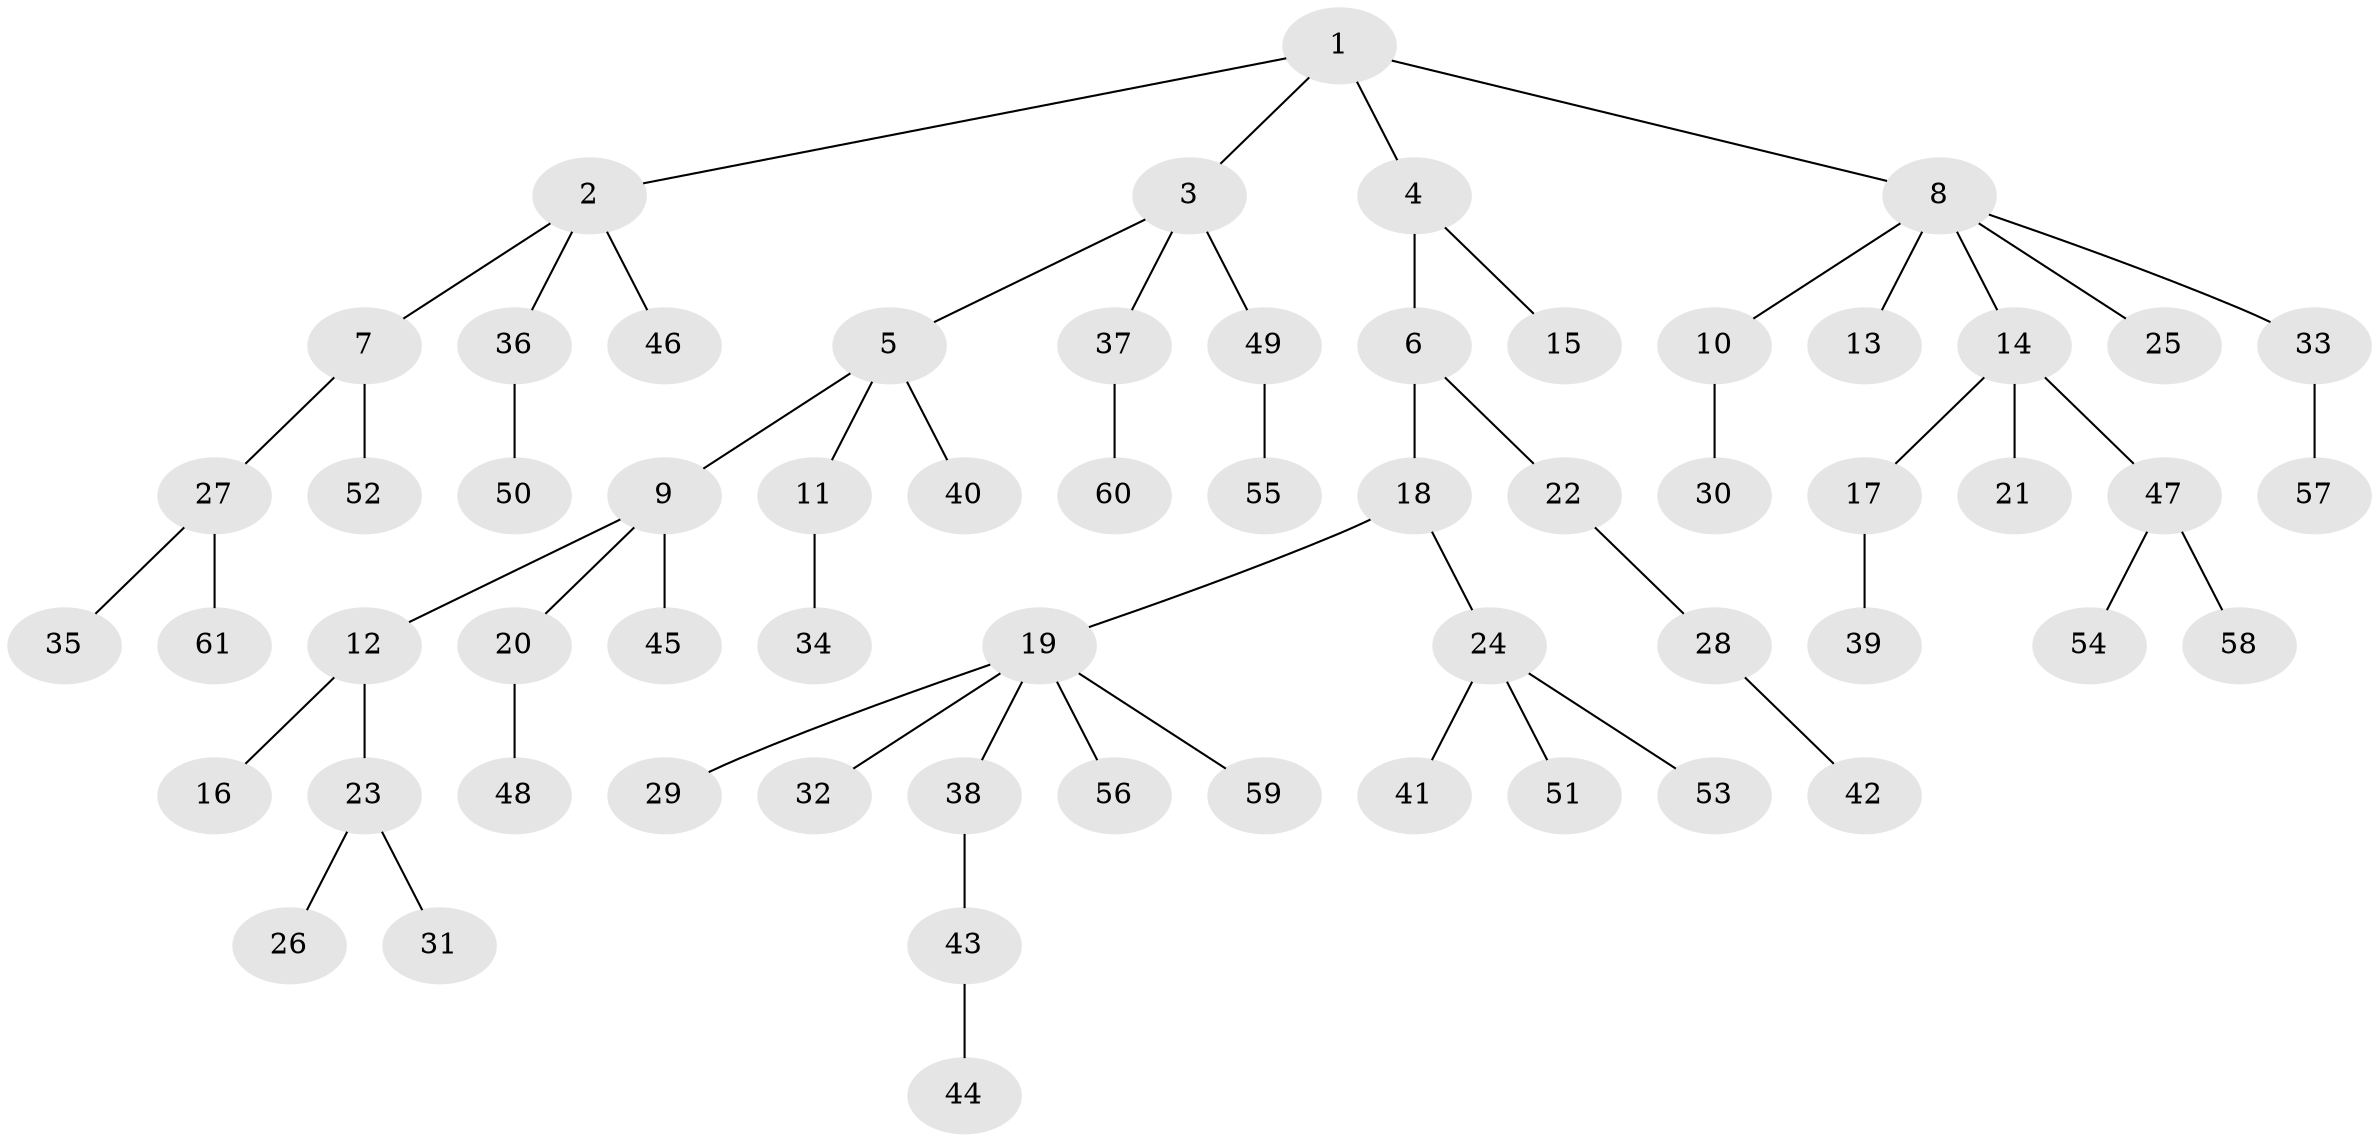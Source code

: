 // Generated by graph-tools (version 1.1) at 2025/11/02/27/25 16:11:27]
// undirected, 61 vertices, 60 edges
graph export_dot {
graph [start="1"]
  node [color=gray90,style=filled];
  1;
  2;
  3;
  4;
  5;
  6;
  7;
  8;
  9;
  10;
  11;
  12;
  13;
  14;
  15;
  16;
  17;
  18;
  19;
  20;
  21;
  22;
  23;
  24;
  25;
  26;
  27;
  28;
  29;
  30;
  31;
  32;
  33;
  34;
  35;
  36;
  37;
  38;
  39;
  40;
  41;
  42;
  43;
  44;
  45;
  46;
  47;
  48;
  49;
  50;
  51;
  52;
  53;
  54;
  55;
  56;
  57;
  58;
  59;
  60;
  61;
  1 -- 2;
  1 -- 3;
  1 -- 4;
  1 -- 8;
  2 -- 7;
  2 -- 36;
  2 -- 46;
  3 -- 5;
  3 -- 37;
  3 -- 49;
  4 -- 6;
  4 -- 15;
  5 -- 9;
  5 -- 11;
  5 -- 40;
  6 -- 18;
  6 -- 22;
  7 -- 27;
  7 -- 52;
  8 -- 10;
  8 -- 13;
  8 -- 14;
  8 -- 25;
  8 -- 33;
  9 -- 12;
  9 -- 20;
  9 -- 45;
  10 -- 30;
  11 -- 34;
  12 -- 16;
  12 -- 23;
  14 -- 17;
  14 -- 21;
  14 -- 47;
  17 -- 39;
  18 -- 19;
  18 -- 24;
  19 -- 29;
  19 -- 32;
  19 -- 38;
  19 -- 56;
  19 -- 59;
  20 -- 48;
  22 -- 28;
  23 -- 26;
  23 -- 31;
  24 -- 41;
  24 -- 51;
  24 -- 53;
  27 -- 35;
  27 -- 61;
  28 -- 42;
  33 -- 57;
  36 -- 50;
  37 -- 60;
  38 -- 43;
  43 -- 44;
  47 -- 54;
  47 -- 58;
  49 -- 55;
}
